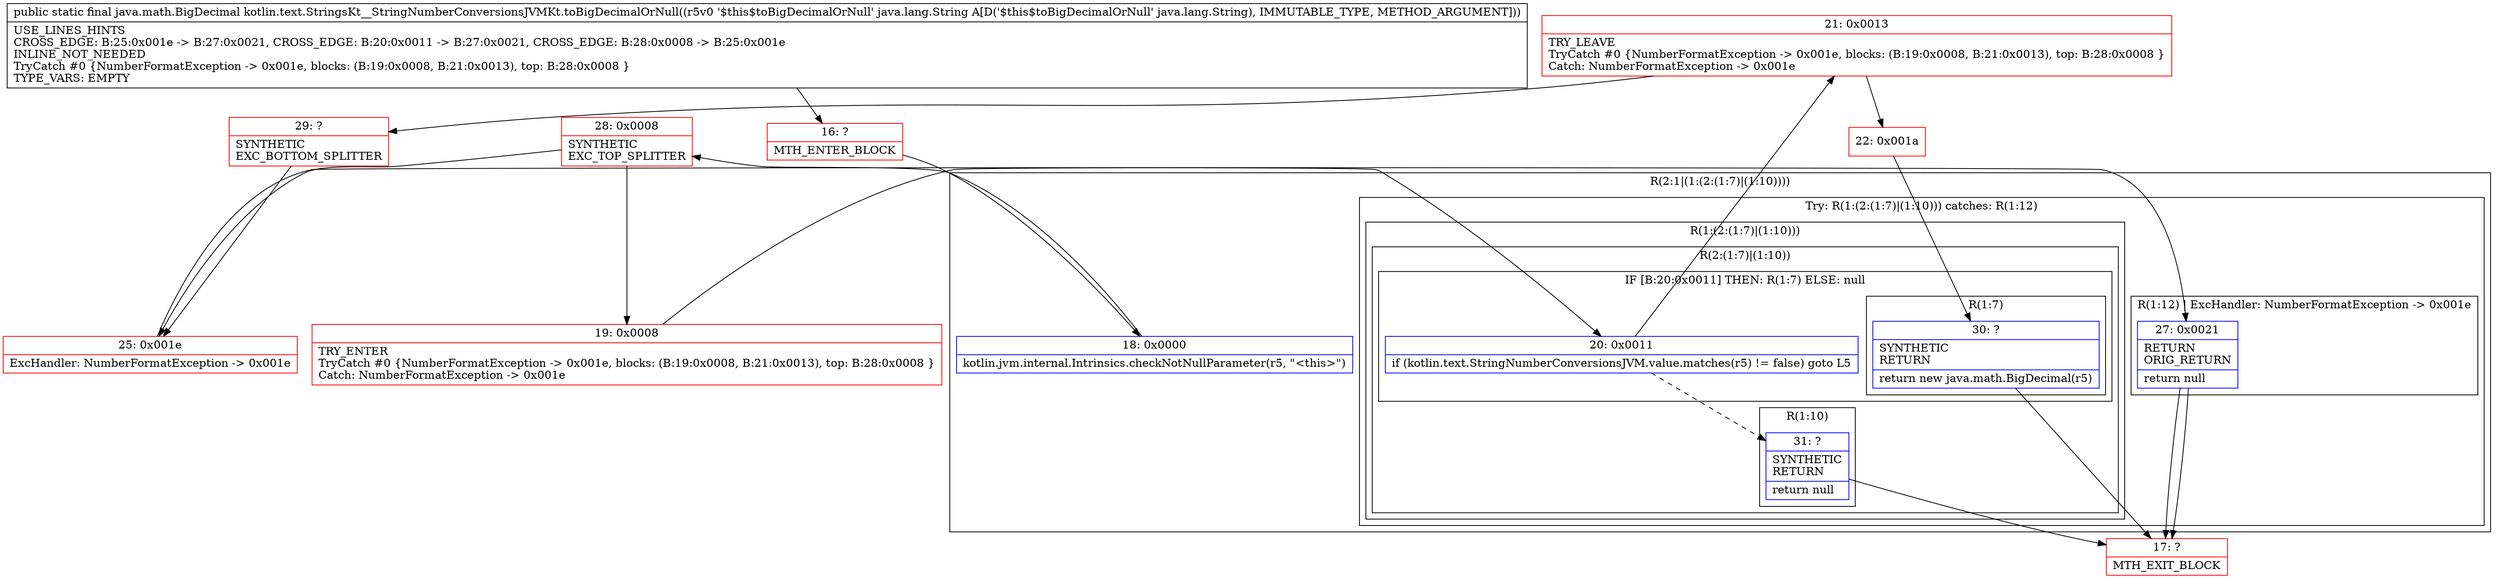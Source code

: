 digraph "CFG forkotlin.text.StringsKt__StringNumberConversionsJVMKt.toBigDecimalOrNull(Ljava\/lang\/String;)Ljava\/math\/BigDecimal;" {
subgraph cluster_Region_1537390815 {
label = "R(2:1|(1:(2:(1:7)|(1:10))))";
node [shape=record,color=blue];
Node_18 [shape=record,label="{18\:\ 0x0000|kotlin.jvm.internal.Intrinsics.checkNotNullParameter(r5, \"\<this\>\")\l}"];
subgraph cluster_TryCatchRegion_867310536 {
label = "Try: R(1:(2:(1:7)|(1:10))) catches: R(1:12)";
node [shape=record,color=blue];
subgraph cluster_Region_153424308 {
label = "R(1:(2:(1:7)|(1:10)))";
node [shape=record,color=blue];
subgraph cluster_Region_468739068 {
label = "R(2:(1:7)|(1:10))";
node [shape=record,color=blue];
subgraph cluster_IfRegion_1440367645 {
label = "IF [B:20:0x0011] THEN: R(1:7) ELSE: null";
node [shape=record,color=blue];
Node_20 [shape=record,label="{20\:\ 0x0011|if (kotlin.text.StringNumberConversionsJVM.value.matches(r5) != false) goto L5\l}"];
subgraph cluster_Region_1989507381 {
label = "R(1:7)";
node [shape=record,color=blue];
Node_30 [shape=record,label="{30\:\ ?|SYNTHETIC\lRETURN\l|return new java.math.BigDecimal(r5)\l}"];
}
}
subgraph cluster_Region_1461481186 {
label = "R(1:10)";
node [shape=record,color=blue];
Node_31 [shape=record,label="{31\:\ ?|SYNTHETIC\lRETURN\l|return null\l}"];
}
}
}
subgraph cluster_Region_1332414590 {
label = "R(1:12) | ExcHandler: NumberFormatException \-\> 0x001e\l";
node [shape=record,color=blue];
Node_27 [shape=record,label="{27\:\ 0x0021|RETURN\lORIG_RETURN\l|return null\l}"];
}
}
}
subgraph cluster_Region_1332414590 {
label = "R(1:12) | ExcHandler: NumberFormatException \-\> 0x001e\l";
node [shape=record,color=blue];
Node_27 [shape=record,label="{27\:\ 0x0021|RETURN\lORIG_RETURN\l|return null\l}"];
}
Node_16 [shape=record,color=red,label="{16\:\ ?|MTH_ENTER_BLOCK\l}"];
Node_28 [shape=record,color=red,label="{28\:\ 0x0008|SYNTHETIC\lEXC_TOP_SPLITTER\l}"];
Node_19 [shape=record,color=red,label="{19\:\ 0x0008|TRY_ENTER\lTryCatch #0 \{NumberFormatException \-\> 0x001e, blocks: (B:19:0x0008, B:21:0x0013), top: B:28:0x0008 \}\lCatch: NumberFormatException \-\> 0x001e\l}"];
Node_21 [shape=record,color=red,label="{21\:\ 0x0013|TRY_LEAVE\lTryCatch #0 \{NumberFormatException \-\> 0x001e, blocks: (B:19:0x0008, B:21:0x0013), top: B:28:0x0008 \}\lCatch: NumberFormatException \-\> 0x001e\l}"];
Node_22 [shape=record,color=red,label="{22\:\ 0x001a}"];
Node_17 [shape=record,color=red,label="{17\:\ ?|MTH_EXIT_BLOCK\l}"];
Node_29 [shape=record,color=red,label="{29\:\ ?|SYNTHETIC\lEXC_BOTTOM_SPLITTER\l}"];
Node_25 [shape=record,color=red,label="{25\:\ 0x001e|ExcHandler: NumberFormatException \-\> 0x001e\l}"];
MethodNode[shape=record,label="{public static final java.math.BigDecimal kotlin.text.StringsKt__StringNumberConversionsJVMKt.toBigDecimalOrNull((r5v0 '$this$toBigDecimalOrNull' java.lang.String A[D('$this$toBigDecimalOrNull' java.lang.String), IMMUTABLE_TYPE, METHOD_ARGUMENT]))  | USE_LINES_HINTS\lCROSS_EDGE: B:25:0x001e \-\> B:27:0x0021, CROSS_EDGE: B:20:0x0011 \-\> B:27:0x0021, CROSS_EDGE: B:28:0x0008 \-\> B:25:0x001e\lINLINE_NOT_NEEDED\lTryCatch #0 \{NumberFormatException \-\> 0x001e, blocks: (B:19:0x0008, B:21:0x0013), top: B:28:0x0008 \}\lTYPE_VARS: EMPTY\l}"];
MethodNode -> Node_16;Node_18 -> Node_28;
Node_20 -> Node_21;
Node_20 -> Node_31[style=dashed];
Node_30 -> Node_17;
Node_31 -> Node_17;
Node_27 -> Node_17;
Node_27 -> Node_17;
Node_16 -> Node_18;
Node_28 -> Node_19;
Node_28 -> Node_25;
Node_19 -> Node_20;
Node_21 -> Node_22;
Node_21 -> Node_29;
Node_22 -> Node_30;
Node_29 -> Node_25;
Node_25 -> Node_27;
}

